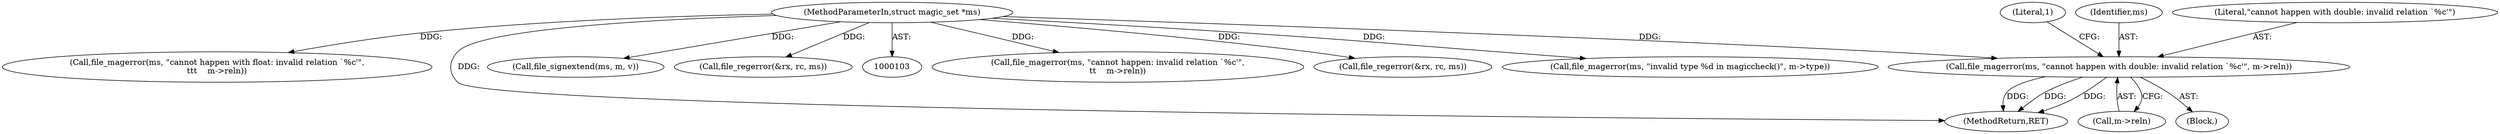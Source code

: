 digraph "0_file_74cafd7de9ec99a14f4480927580e501c8f852c3@pointer" {
"1000304" [label="(Call,file_magerror(ms, \"cannot happen with double: invalid relation `%c'\", m->reln))"];
"1000104" [label="(MethodParameterIn,struct magic_set *ms)"];
"1000312" [label="(Literal,1)"];
"1000983" [label="(Call,file_magerror(ms, \"cannot happen: invalid relation `%c'\",\n\t\t    m->reln))"];
"1000661" [label="(Call,file_regerror(&rx, rc, ms))"];
"1000693" [label="(Call,file_magerror(ms, \"invalid type %d in magiccheck()\", m->type))"];
"1000304" [label="(Call,file_magerror(ms, \"cannot happen with double: invalid relation `%c'\", m->reln))"];
"1000104" [label="(MethodParameterIn,struct magic_set *ms)"];
"1000239" [label="(Call,file_magerror(ms, \"cannot happen with float: invalid relation `%c'\",\n\t\t\t    m->reln))"];
"1000305" [label="(Identifier,ms)"];
"1000307" [label="(Call,m->reln)"];
"1000994" [label="(MethodReturn,RET)"];
"1000306" [label="(Literal,\"cannot happen with double: invalid relation `%c'\")"];
"1000269" [label="(Block,)"];
"1000704" [label="(Call,file_signextend(ms, m, v))"];
"1000510" [label="(Call,file_regerror(&rx, rc, ms))"];
"1000304" -> "1000269"  [label="AST: "];
"1000304" -> "1000307"  [label="CFG: "];
"1000305" -> "1000304"  [label="AST: "];
"1000306" -> "1000304"  [label="AST: "];
"1000307" -> "1000304"  [label="AST: "];
"1000312" -> "1000304"  [label="CFG: "];
"1000304" -> "1000994"  [label="DDG: "];
"1000304" -> "1000994"  [label="DDG: "];
"1000304" -> "1000994"  [label="DDG: "];
"1000104" -> "1000304"  [label="DDG: "];
"1000104" -> "1000103"  [label="AST: "];
"1000104" -> "1000994"  [label="DDG: "];
"1000104" -> "1000239"  [label="DDG: "];
"1000104" -> "1000510"  [label="DDG: "];
"1000104" -> "1000661"  [label="DDG: "];
"1000104" -> "1000693"  [label="DDG: "];
"1000104" -> "1000704"  [label="DDG: "];
"1000104" -> "1000983"  [label="DDG: "];
}
